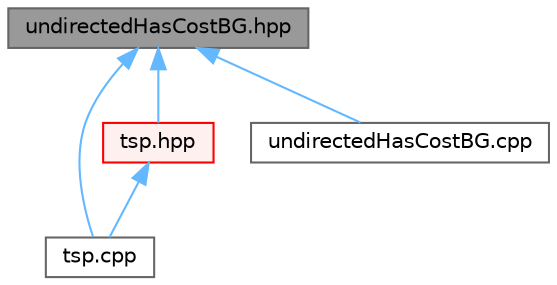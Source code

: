 digraph "undirectedHasCostBG.hpp"
{
 // LATEX_PDF_SIZE
  bgcolor="transparent";
  edge [fontname=Helvetica,fontsize=10,labelfontname=Helvetica,labelfontsize=10];
  node [fontname=Helvetica,fontsize=10,shape=box,height=0.2,width=0.4];
  Node1 [id="Node000001",label="undirectedHasCostBG.hpp",height=0.2,width=0.4,color="gray40", fillcolor="grey60", style="filled", fontcolor="black",tooltip=" "];
  Node1 -> Node2 [id="edge1_Node000001_Node000002",dir="back",color="steelblue1",style="solid",tooltip=" "];
  Node2 [id="Node000002",label="tsp.cpp",height=0.2,width=0.4,color="grey40", fillcolor="white", style="filled",URL="$tsp_8cpp.html",tooltip=" "];
  Node1 -> Node3 [id="edge2_Node000001_Node000003",dir="back",color="steelblue1",style="solid",tooltip=" "];
  Node3 [id="Node000003",label="tsp.hpp",height=0.2,width=0.4,color="red", fillcolor="#FFF0F0", style="filled",URL="$tsp_8hpp.html",tooltip=" "];
  Node3 -> Node2 [id="edge3_Node000003_Node000002",dir="back",color="steelblue1",style="solid",tooltip=" "];
  Node1 -> Node6 [id="edge4_Node000001_Node000006",dir="back",color="steelblue1",style="solid",tooltip=" "];
  Node6 [id="Node000006",label="undirectedHasCostBG.cpp",height=0.2,width=0.4,color="grey40", fillcolor="white", style="filled",URL="$undirectedHasCostBG_8cpp.html",tooltip=" "];
}
